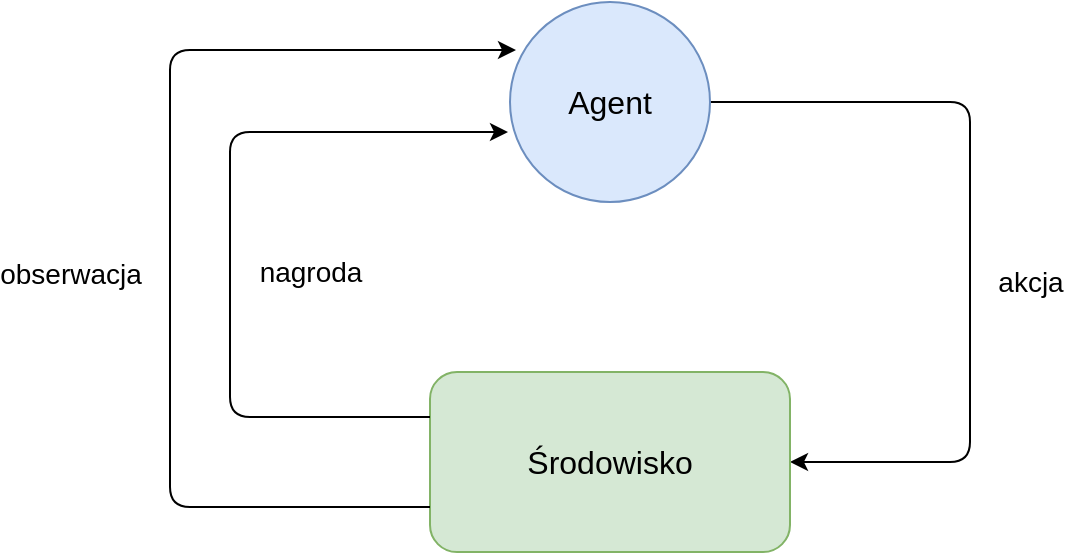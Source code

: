 <mxfile version="24.8.6">
  <diagram name="Page-1" id="Ve6AKhZev0prQEUSMhcG">
    <mxGraphModel dx="1434" dy="772" grid="1" gridSize="10" guides="1" tooltips="1" connect="1" arrows="1" fold="1" page="1" pageScale="1" pageWidth="827" pageHeight="1169" math="0" shadow="0">
      <root>
        <mxCell id="0" />
        <mxCell id="1" parent="0" />
        <mxCell id="8-pPZTOirNTMqsGEtx5T-1" style="edgeStyle=orthogonalEdgeStyle;rounded=1;orthogonalLoop=1;jettySize=auto;html=1;entryX=1;entryY=0.5;entryDx=0;entryDy=0;exitX=1;exitY=0.5;exitDx=0;exitDy=0;curved=0;" edge="1" parent="1" source="Fns-NLv8KHA7JG8k3tlo-2" target="Fns-NLv8KHA7JG8k3tlo-5">
          <mxGeometry relative="1" as="geometry">
            <Array as="points">
              <mxPoint x="620" y="415" />
              <mxPoint x="620" y="595" />
            </Array>
          </mxGeometry>
        </mxCell>
        <mxCell id="8-pPZTOirNTMqsGEtx5T-9" value="akcja" style="edgeLabel;html=1;align=center;verticalAlign=middle;resizable=0;points=[];fontSize=14;" vertex="1" connectable="0" parent="8-pPZTOirNTMqsGEtx5T-1">
          <mxGeometry x="0.1" y="2" relative="1" as="geometry">
            <mxPoint x="28" as="offset" />
          </mxGeometry>
        </mxCell>
        <mxCell id="Fns-NLv8KHA7JG8k3tlo-2" value="Agent" style="ellipse;whiteSpace=wrap;fillColor=#dae8fc;strokeColor=#6c8ebf;fontFamily=Helvetica;fontSize=16;" parent="1" vertex="1">
          <mxGeometry x="390" y="365" width="100" height="100" as="geometry" />
        </mxCell>
        <mxCell id="Fns-NLv8KHA7JG8k3tlo-5" value="Środowisko" style="whiteSpace=wrap;fillColor=#d5e8d4;strokeColor=#82b366;rounded=1;fontFamily=Helvetica;fontSize=16;" parent="1" vertex="1">
          <mxGeometry x="350" y="550" width="180" height="90" as="geometry" />
        </mxCell>
        <mxCell id="8-pPZTOirNTMqsGEtx5T-6" style="edgeStyle=orthogonalEdgeStyle;rounded=1;orthogonalLoop=1;jettySize=auto;html=1;exitX=0;exitY=0.75;exitDx=0;exitDy=0;entryX=0.03;entryY=0.24;entryDx=0;entryDy=0;entryPerimeter=0;curved=0;" edge="1" parent="1" source="Fns-NLv8KHA7JG8k3tlo-5" target="Fns-NLv8KHA7JG8k3tlo-2">
          <mxGeometry relative="1" as="geometry">
            <Array as="points">
              <mxPoint x="220" y="618" />
              <mxPoint x="220" y="389" />
            </Array>
          </mxGeometry>
        </mxCell>
        <mxCell id="8-pPZTOirNTMqsGEtx5T-11" value="obserwacja" style="edgeLabel;html=1;align=center;verticalAlign=middle;resizable=0;points=[];fontSize=14;" vertex="1" connectable="0" parent="8-pPZTOirNTMqsGEtx5T-6">
          <mxGeometry x="-0.396" y="3" relative="1" as="geometry">
            <mxPoint x="-47" y="-86" as="offset" />
          </mxGeometry>
        </mxCell>
        <mxCell id="8-pPZTOirNTMqsGEtx5T-8" style="edgeStyle=orthogonalEdgeStyle;rounded=1;orthogonalLoop=1;jettySize=auto;html=1;exitX=0;exitY=0.25;exitDx=0;exitDy=0;entryX=-0.01;entryY=0.65;entryDx=0;entryDy=0;entryPerimeter=0;curved=0;" edge="1" parent="1" source="Fns-NLv8KHA7JG8k3tlo-5" target="Fns-NLv8KHA7JG8k3tlo-2">
          <mxGeometry relative="1" as="geometry">
            <Array as="points">
              <mxPoint x="250" y="573" />
              <mxPoint x="250" y="430" />
            </Array>
          </mxGeometry>
        </mxCell>
        <mxCell id="8-pPZTOirNTMqsGEtx5T-10" value="nagroda" style="edgeLabel;html=1;align=center;verticalAlign=middle;resizable=0;points=[];fontSize=14;" vertex="1" connectable="0" parent="8-pPZTOirNTMqsGEtx5T-8">
          <mxGeometry x="-0.122" y="1" relative="1" as="geometry">
            <mxPoint x="41" y="-5" as="offset" />
          </mxGeometry>
        </mxCell>
      </root>
    </mxGraphModel>
  </diagram>
</mxfile>
